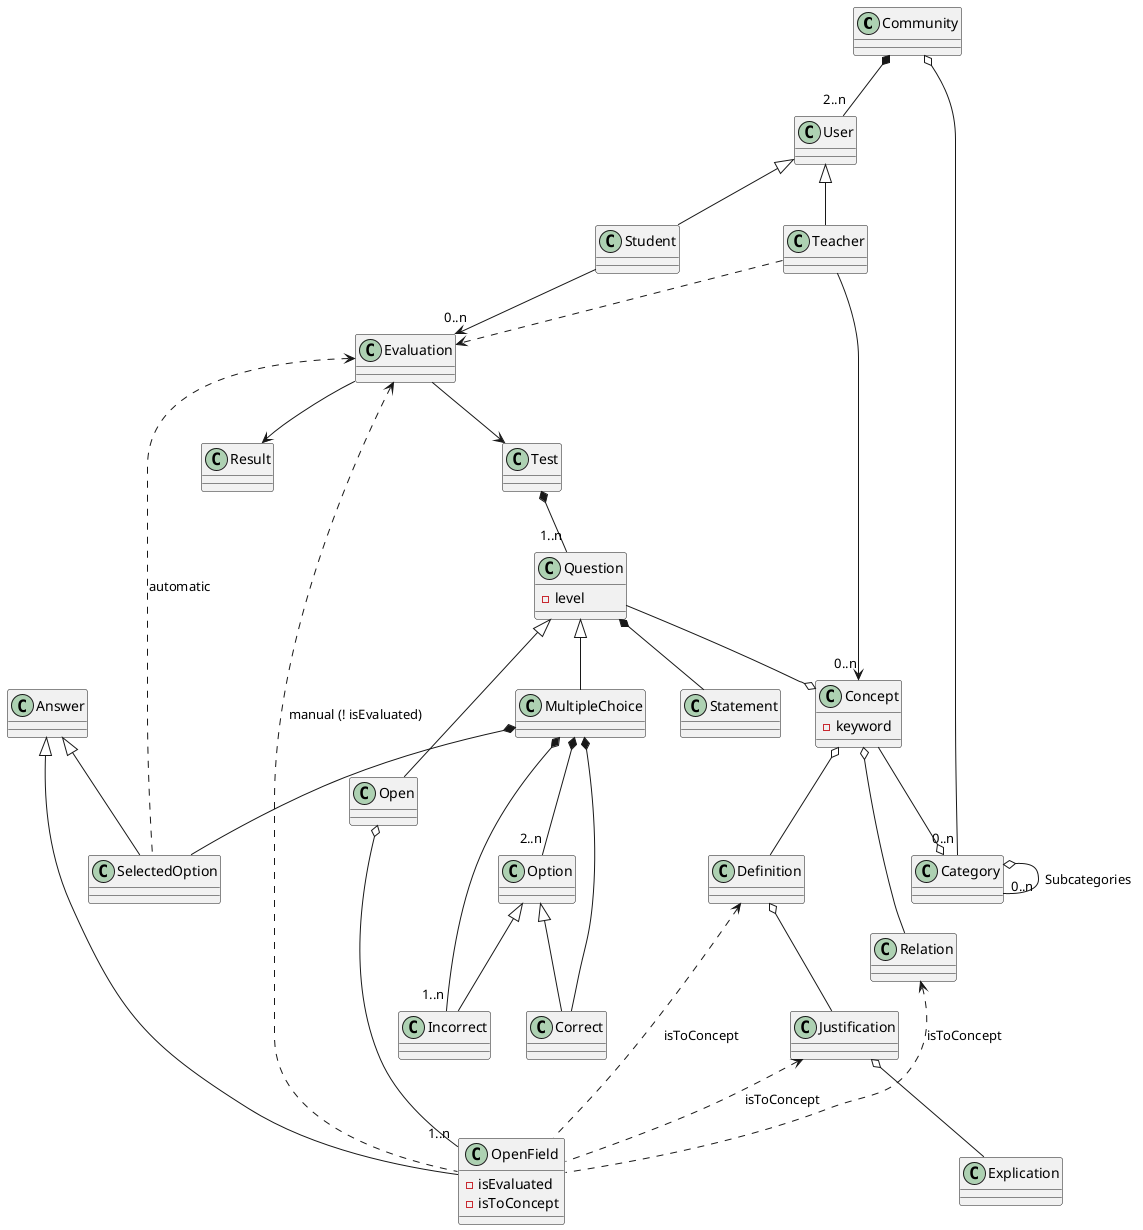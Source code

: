 @startuml OpoTestDomain

class Community

class User

class Teacher

class Student

class Evaluation

class Result

class Category 

class Test 

class Concept {
    - keyword
}

class Question {
    - level
}

class Statement

class Answer 

class Open 

class MultipleChoice

class Option

class Correct

Class Incorrect

class OpenField {
    - isEvaluated
    - isToConcept
}

Class SelectedOption


Community *--"2..n" User
Community o--"0..n" Category

Category o--"0..n" Category : Subcategories

User <|-- Teacher
User <|-- Student

Teacher -->"0..n" Concept
Concept --o Category
Question --o Concept
Concept o-- Definition
Definition o-- Justification
Justification o-- Explication
Concept o-- Relation

Student -->"0..n" Evaluation
Evaluation --> Test
Evaluation --> Result

Teacher ..> Evaluation
'AnswersToReview *--  OpenField
Definition <.. OpenField :isToConcept
Justification <.. OpenField :isToConcept
Relation <.. OpenField :isToConcept

Evaluation <.. OpenField : manual (! isEvaluated)
Evaluation <.. SelectedOption : automatic

Test *--"1..n" Question
Question <|-- MultipleChoice
Question <|-- Open
Question *--   Statement
MultipleChoice *--"2..n" Option
Option <|-- Incorrect
Option <|-- Correct
MultipleChoice *-- Correct
MultipleChoice *--"1..n" Incorrect
MultipleChoice *-- SelectedOption
Open o--"1..n" OpenField
Answer <|-- OpenField
Answer <|-- SelectedOption


@enduml




